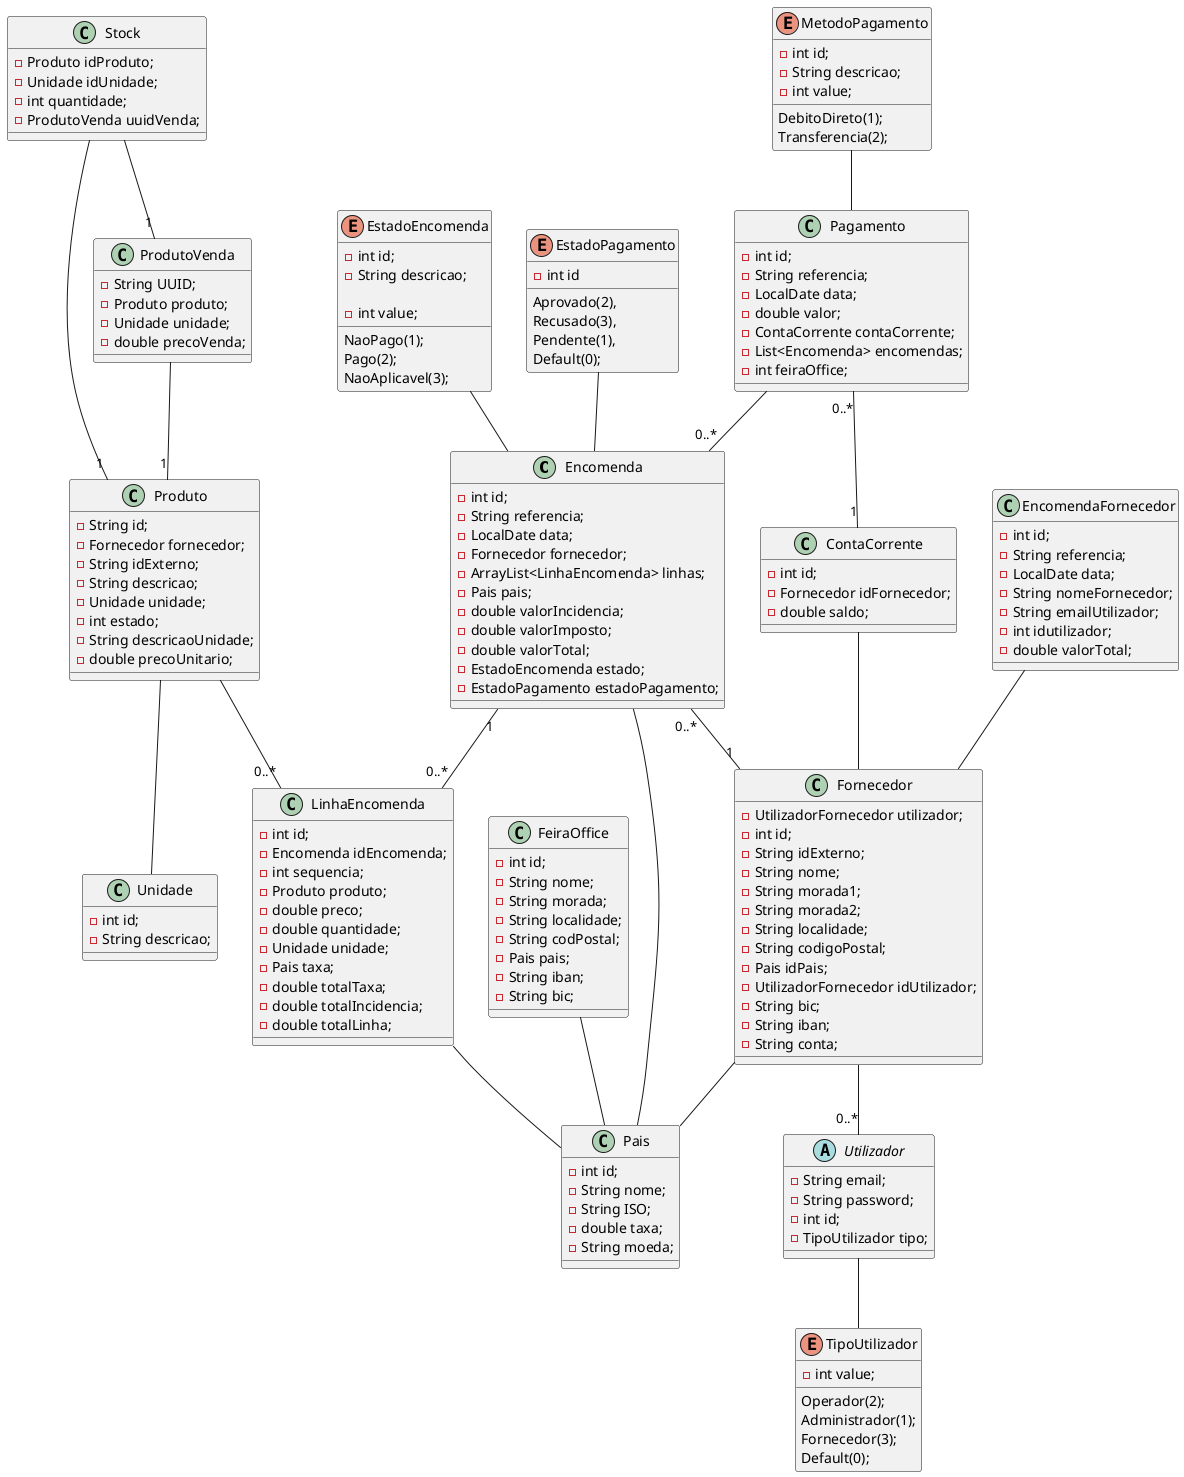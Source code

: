 @startuml
'https://plantuml.com/class-diagram




' Relações
Encomenda "0..*" -- "1" Fornecedor
Encomenda "1" -- "0..*" LinhaEncomenda
Pagamento "0..*" -- "1" ContaCorrente
Pagamento -- "0..*" Encomenda
Produto -- "0..*" LinhaEncomenda
ProdutoVenda -- "1" Produto
Stock -- "1" Produto
Stock -- "1" ProdutoVenda
Fornecedor -- "0..*" Utilizador
Utilizador -- TipoUtilizador
FeiraOffice -- Pais
Encomenda -- Pais
EncomendaFornecedor -- Fornecedor
Fornecedor -- Pais
ContaCorrente -- Fornecedor
LinhaEncomenda -- Pais
Produto -- Unidade
EstadoEncomenda -- Encomenda
EstadoPagamento -- Encomenda
MetodoPagamento -- Pagamento





' Classes e Enumerações
class ContaCorrente {

    -int id;
    -Fornecedor idFornecedor;
    -double saldo;
}
class Encomenda {
    -int id;
    -String referencia;
    -LocalDate data;
    -Fornecedor fornecedor;
    -ArrayList<LinhaEncomenda> linhas;
    -Pais pais;
    -double valorIncidencia;
    -double valorImposto;
    -double valorTotal;
    -EstadoEncomenda estado;
    -EstadoPagamento estadoPagamento;
 }

class EncomendaFornecedor {
    -int id;
    -String referencia;
    -LocalDate data;
    -String nomeFornecedor;
    -String emailUtilizador;
    -int idutilizador;
    -double valorTotal;
}

enum EstadoPagamento {
    -int id
    Aprovado(2),
    Recusado(3),
    Pendente(1),
    Default(0);
}

enum EstadoEncomenda {
    NaoPago(1);
    Pago(2);
    NaoAplicavel(3);
    -int id;
    -String descricao;

    -int value;
}

class FeiraOffice {
    -int id;
    -String nome;
    -String morada;
    -String localidade;
    -String codPostal;
    -Pais pais;
    -String iban;
    -String bic;
}
class Fornecedor {
        -UtilizadorFornecedor utilizador;
        -int id;
        -String idExterno;
        -String nome;
        -String morada1;
        -String morada2;
        -String localidade;
        -String codigoPostal;
        -Pais idPais;
        -UtilizadorFornecedor idUtilizador;
        -String bic;
        -String iban;
        -String conta;
}
class LinhaEncomenda {
    -int id;
    -Encomenda idEncomenda;
    -int sequencia;
    -Produto produto;
    -double preco;
    -double quantidade;
    -Unidade unidade;
    -Pais taxa;
    -double totalTaxa;
    -double totalIncidencia;
    -double totalLinha;
}
enum MetodoPagamento {
    -int id;
    DebitoDireto(1);
    Transferencia(2);
    -String descricao;
    -int value;
}
class Pagamento {
    -int id;
    -String referencia;
    -LocalDate data;
    -double valor;
    -ContaCorrente contaCorrente;
    -List<Encomenda> encomendas;
    -int feiraOffice;
 }
class Pais {
    -int id;
    -String nome;
    -String ISO;
    -double taxa;
    -String moeda;
}
class Produto {
    -String id;
    -Fornecedor fornecedor;
    -String idExterno;
    -String descricao;
    -Unidade unidade;
    -int estado;
    -String descricaoUnidade;
    -double precoUnitario;
}
class ProdutoVenda {
    -String UUID;
    -Produto produto;
    -Unidade unidade;
    -double precoVenda;
}
class Stock {
    -Produto idProduto;
    -Unidade idUnidade;
    -int quantidade;
    -ProdutoVenda uuidVenda;
}
enum TipoUtilizador {
    Operador(2);
    Administrador(1);
    Fornecedor(3);
    Default(0);

    -int value;
}
class Unidade {
    - int id;
    -String descricao;
}
abstract class Utilizador {
    -String email;
    -String password;
    -int id;
    -TipoUtilizador tipo;
    }


@enduml